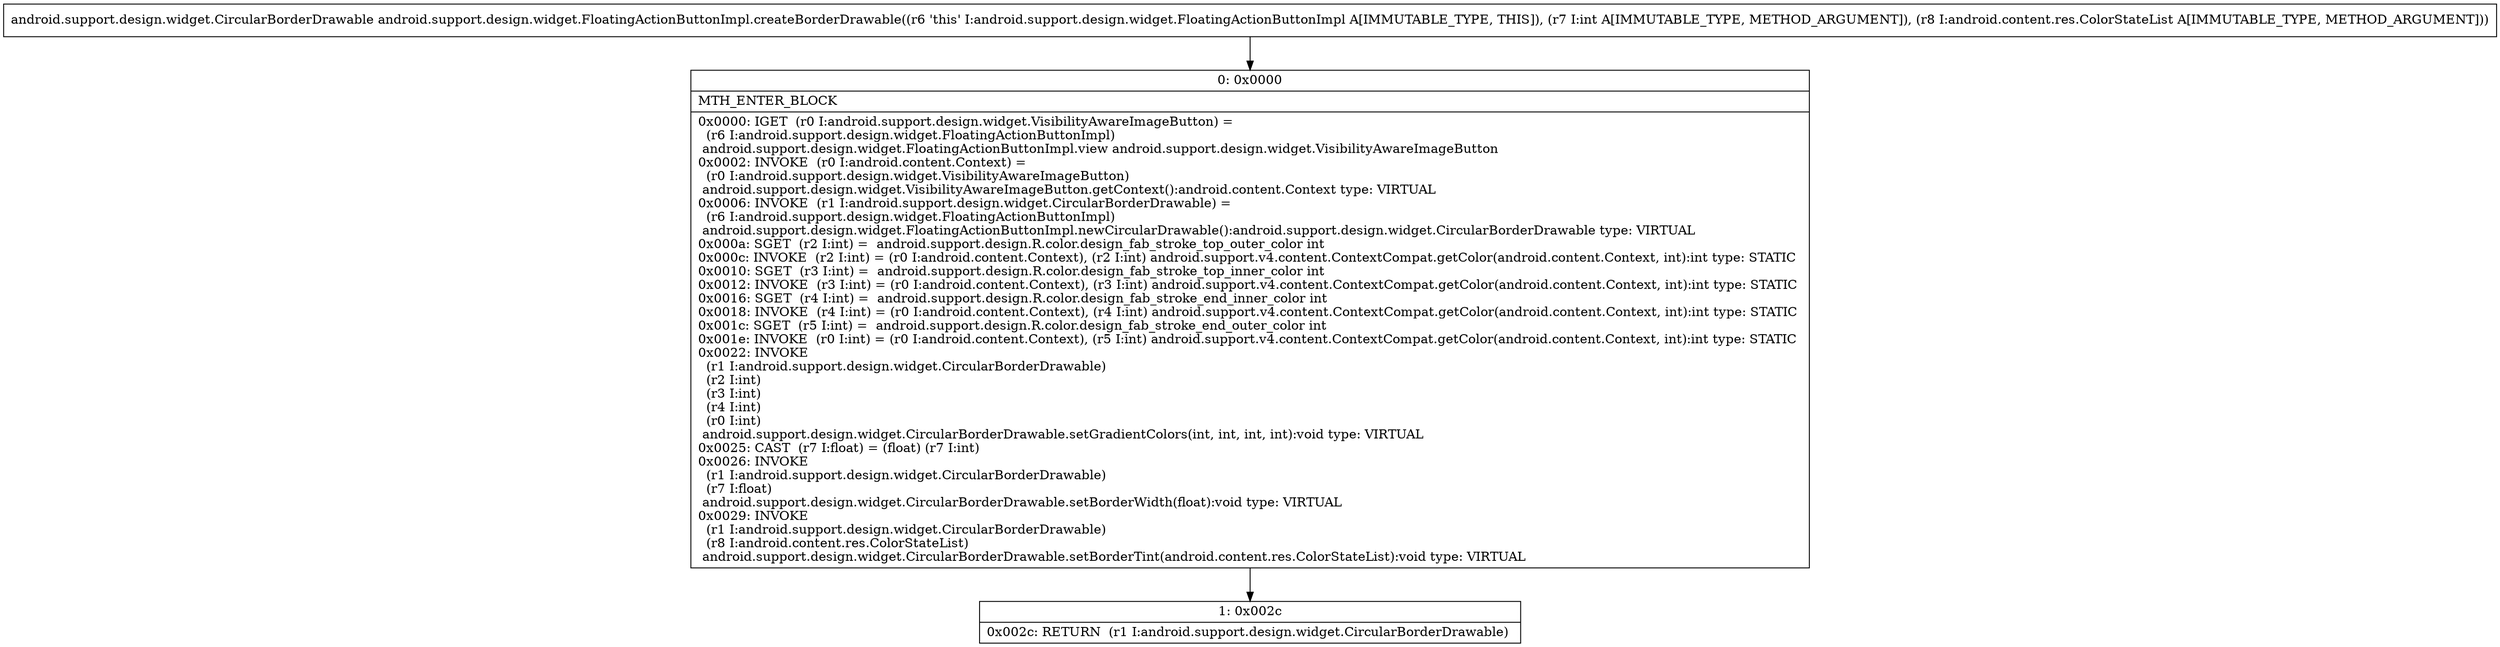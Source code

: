 digraph "CFG forandroid.support.design.widget.FloatingActionButtonImpl.createBorderDrawable(ILandroid\/content\/res\/ColorStateList;)Landroid\/support\/design\/widget\/CircularBorderDrawable;" {
Node_0 [shape=record,label="{0\:\ 0x0000|MTH_ENTER_BLOCK\l|0x0000: IGET  (r0 I:android.support.design.widget.VisibilityAwareImageButton) = \l  (r6 I:android.support.design.widget.FloatingActionButtonImpl)\l android.support.design.widget.FloatingActionButtonImpl.view android.support.design.widget.VisibilityAwareImageButton \l0x0002: INVOKE  (r0 I:android.content.Context) = \l  (r0 I:android.support.design.widget.VisibilityAwareImageButton)\l android.support.design.widget.VisibilityAwareImageButton.getContext():android.content.Context type: VIRTUAL \l0x0006: INVOKE  (r1 I:android.support.design.widget.CircularBorderDrawable) = \l  (r6 I:android.support.design.widget.FloatingActionButtonImpl)\l android.support.design.widget.FloatingActionButtonImpl.newCircularDrawable():android.support.design.widget.CircularBorderDrawable type: VIRTUAL \l0x000a: SGET  (r2 I:int) =  android.support.design.R.color.design_fab_stroke_top_outer_color int \l0x000c: INVOKE  (r2 I:int) = (r0 I:android.content.Context), (r2 I:int) android.support.v4.content.ContextCompat.getColor(android.content.Context, int):int type: STATIC \l0x0010: SGET  (r3 I:int) =  android.support.design.R.color.design_fab_stroke_top_inner_color int \l0x0012: INVOKE  (r3 I:int) = (r0 I:android.content.Context), (r3 I:int) android.support.v4.content.ContextCompat.getColor(android.content.Context, int):int type: STATIC \l0x0016: SGET  (r4 I:int) =  android.support.design.R.color.design_fab_stroke_end_inner_color int \l0x0018: INVOKE  (r4 I:int) = (r0 I:android.content.Context), (r4 I:int) android.support.v4.content.ContextCompat.getColor(android.content.Context, int):int type: STATIC \l0x001c: SGET  (r5 I:int) =  android.support.design.R.color.design_fab_stroke_end_outer_color int \l0x001e: INVOKE  (r0 I:int) = (r0 I:android.content.Context), (r5 I:int) android.support.v4.content.ContextCompat.getColor(android.content.Context, int):int type: STATIC \l0x0022: INVOKE  \l  (r1 I:android.support.design.widget.CircularBorderDrawable)\l  (r2 I:int)\l  (r3 I:int)\l  (r4 I:int)\l  (r0 I:int)\l android.support.design.widget.CircularBorderDrawable.setGradientColors(int, int, int, int):void type: VIRTUAL \l0x0025: CAST  (r7 I:float) = (float) (r7 I:int) \l0x0026: INVOKE  \l  (r1 I:android.support.design.widget.CircularBorderDrawable)\l  (r7 I:float)\l android.support.design.widget.CircularBorderDrawable.setBorderWidth(float):void type: VIRTUAL \l0x0029: INVOKE  \l  (r1 I:android.support.design.widget.CircularBorderDrawable)\l  (r8 I:android.content.res.ColorStateList)\l android.support.design.widget.CircularBorderDrawable.setBorderTint(android.content.res.ColorStateList):void type: VIRTUAL \l}"];
Node_1 [shape=record,label="{1\:\ 0x002c|0x002c: RETURN  (r1 I:android.support.design.widget.CircularBorderDrawable) \l}"];
MethodNode[shape=record,label="{android.support.design.widget.CircularBorderDrawable android.support.design.widget.FloatingActionButtonImpl.createBorderDrawable((r6 'this' I:android.support.design.widget.FloatingActionButtonImpl A[IMMUTABLE_TYPE, THIS]), (r7 I:int A[IMMUTABLE_TYPE, METHOD_ARGUMENT]), (r8 I:android.content.res.ColorStateList A[IMMUTABLE_TYPE, METHOD_ARGUMENT])) }"];
MethodNode -> Node_0;
Node_0 -> Node_1;
}


